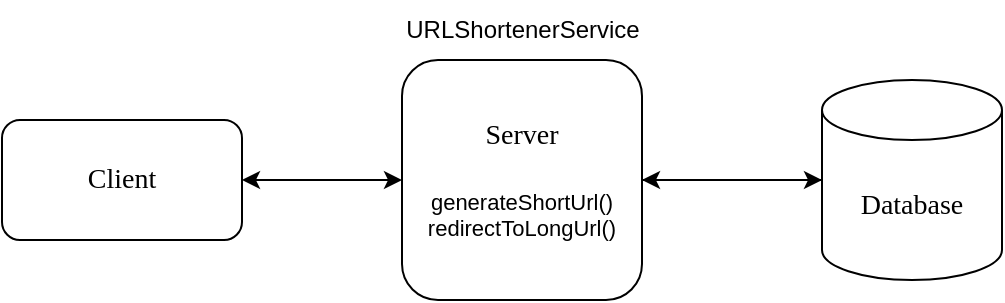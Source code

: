 <mxfile version="26.1.1">
  <diagram name="Page-1" id="WBEF1U1-jaT0IrMmuTwB">
    <mxGraphModel dx="562" dy="397" grid="1" gridSize="10" guides="1" tooltips="1" connect="1" arrows="1" fold="1" page="1" pageScale="1" pageWidth="827" pageHeight="1169" math="0" shadow="0">
      <root>
        <mxCell id="0" />
        <mxCell id="1" parent="0" />
        <mxCell id="IOIDxSOCkkZb6USw9uUd-1" value="&lt;font face=&quot;Verdana&quot; style=&quot;font-size: 14px;&quot;&gt;Client&lt;/font&gt;" style="rounded=1;whiteSpace=wrap;html=1;" parent="1" vertex="1">
          <mxGeometry x="190" y="200" width="120" height="60" as="geometry" />
        </mxCell>
        <mxCell id="IOIDxSOCkkZb6USw9uUd-3" value="&lt;font face=&quot;Verdana&quot; style=&quot;font-size: 14px;&quot;&gt;Server&lt;/font&gt;&lt;div&gt;&lt;font face=&quot;Verdana&quot;&gt;&lt;span style=&quot;font-size: 14px;&quot;&gt;&lt;br&gt;&lt;/span&gt;&lt;/font&gt;&lt;div&gt;&lt;span style=&quot;font-size: 11px; white-space: nowrap; background-color: rgb(255, 255, 255);&quot;&gt;generateShortUrl()&lt;/span&gt;&lt;div style=&quot;font-size: 11px; white-space: nowrap; background-color: rgb(255, 255, 255);&quot;&gt;redirectToLongUrl()&lt;/div&gt;&lt;/div&gt;&lt;/div&gt;" style="rounded=1;whiteSpace=wrap;html=1;" parent="1" vertex="1">
          <mxGeometry x="390" y="170" width="120" height="120" as="geometry" />
        </mxCell>
        <mxCell id="IOIDxSOCkkZb6USw9uUd-4" value="" style="endArrow=classic;startArrow=classic;html=1;rounded=0;entryX=0;entryY=0.5;entryDx=0;entryDy=0;exitX=1;exitY=0.5;exitDx=0;exitDy=0;" parent="1" source="IOIDxSOCkkZb6USw9uUd-1" target="IOIDxSOCkkZb6USw9uUd-3" edge="1">
          <mxGeometry width="50" height="50" relative="1" as="geometry">
            <mxPoint x="260" y="225" as="sourcePoint" />
            <mxPoint x="310" y="175" as="targetPoint" />
          </mxGeometry>
        </mxCell>
        <mxCell id="IOIDxSOCkkZb6USw9uUd-8" style="edgeStyle=orthogonalEdgeStyle;rounded=0;orthogonalLoop=1;jettySize=auto;html=1;" parent="1" source="IOIDxSOCkkZb6USw9uUd-6" target="IOIDxSOCkkZb6USw9uUd-3" edge="1">
          <mxGeometry relative="1" as="geometry" />
        </mxCell>
        <mxCell id="IOIDxSOCkkZb6USw9uUd-6" value="&lt;font face=&quot;Verdana&quot; style=&quot;font-size: 14px;&quot;&gt;Database&lt;/font&gt;" style="shape=cylinder3;whiteSpace=wrap;html=1;boundedLbl=1;backgroundOutline=1;size=15;" parent="1" vertex="1">
          <mxGeometry x="600" y="180" width="90" height="100" as="geometry" />
        </mxCell>
        <mxCell id="IOIDxSOCkkZb6USw9uUd-7" value="" style="edgeStyle=orthogonalEdgeStyle;rounded=0;orthogonalLoop=1;jettySize=auto;html=1;entryX=0;entryY=0.5;entryDx=0;entryDy=0;entryPerimeter=0;" parent="1" source="IOIDxSOCkkZb6USw9uUd-3" target="IOIDxSOCkkZb6USw9uUd-6" edge="1">
          <mxGeometry relative="1" as="geometry" />
        </mxCell>
        <mxCell id="IOIDxSOCkkZb6USw9uUd-10" value="URLShortenerService" style="text;html=1;align=center;verticalAlign=middle;resizable=0;points=[];autosize=1;strokeColor=none;fillColor=none;" parent="1" vertex="1">
          <mxGeometry x="380" y="140" width="140" height="30" as="geometry" />
        </mxCell>
      </root>
    </mxGraphModel>
  </diagram>
</mxfile>
